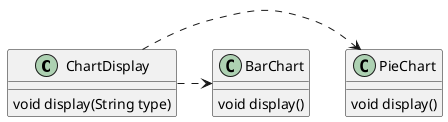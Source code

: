 @startuml
class ChartDisplay{
void display(String type)
}
class PieChart {
void display()
}
class BarChart {
void display()
}
'依赖
ChartDisplay ..right> PieChart
'依赖
ChartDisplay ..right> BarChart
@enduml
